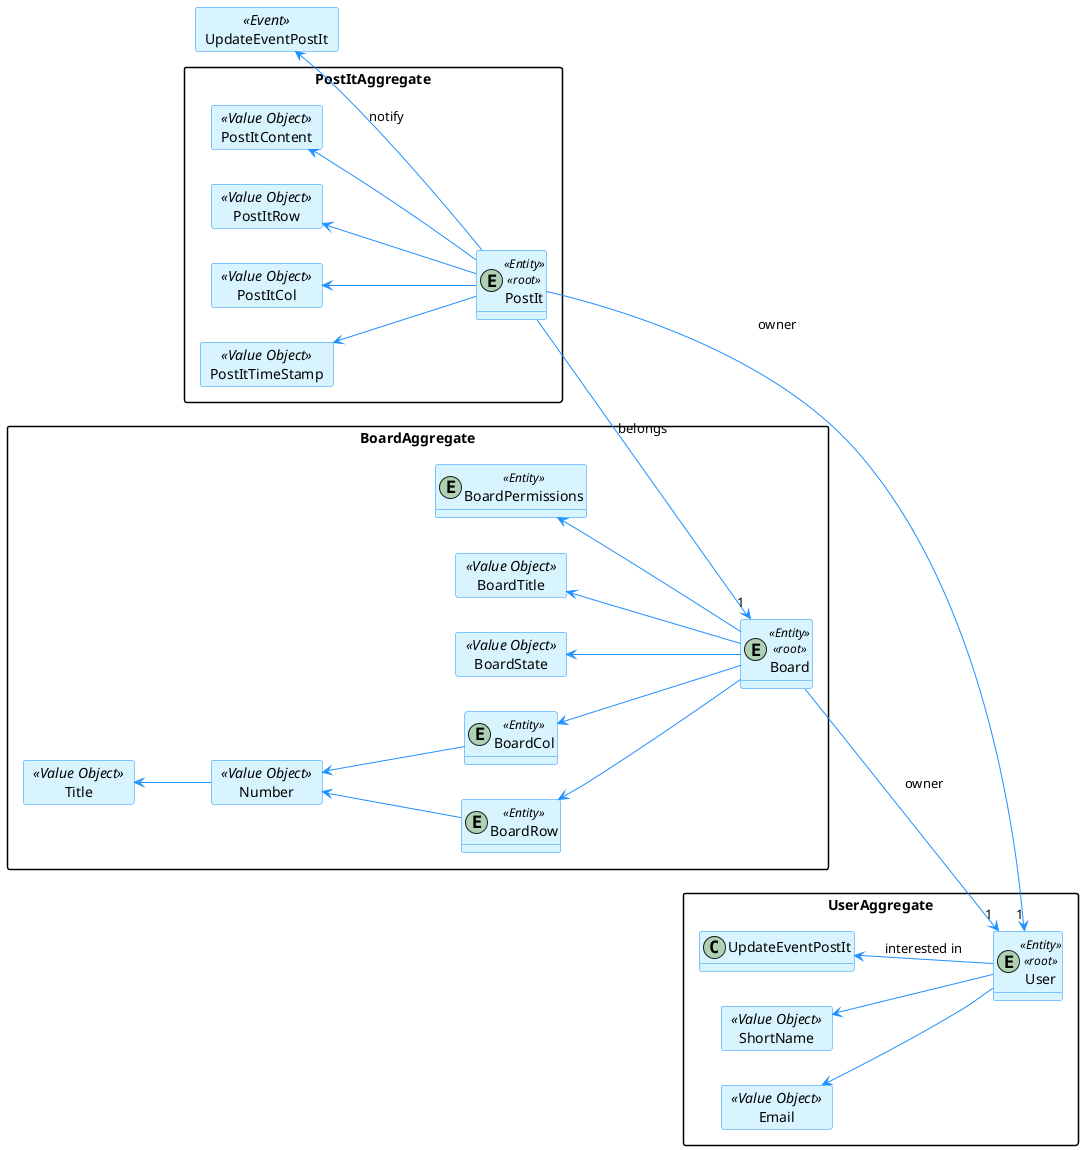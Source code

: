 @startuml "Shared Boards"
left to right direction

hide methods

skinparam classAttributeIconSize 0

skinparam class {
    LifeLineBorderColor DodgerBlue
    LifeLineBackgroundColor APPLICATION
    BackgroundColor #D8F5FF
    ArrowColor DodgerBlue
    BorderColor DodgerBlue
}

skinparam packageStyle rectangle
skinparam card {
    LifeLineBorderColor DodgerBlue
    LifeLineBackgroundColor APPLICATION
    BackgroundColor #D8F5FF
    ArrowColor DodgerBlue
    BorderColor DodgerBlue
}

' PostIt
package PostItAggregate{
    entity PostIt <<Entity>><<root>>

    card PostItContent <<Value Object>>{
    }

    card PostItRow <<Value Object>>{
    }

    card PostItCol <<Value Object>>{
    }

    card PostItTimeStamp <<Value Object>>{
    }

    PostItContent <-- PostIt
    PostItRow <-- PostIt
    PostItCol <-- PostIt
    PostItTimeStamp <-- PostIt
}


' User
package UserAggregate{
    entity User <<Entity>><<root>>

    card ShortName <<Value Object>>{
    }

    card Email <<Value Object>>{
    }

    ShortName <-- User
    Email <-- User
    UpdateEventPostIt <-- User :interested in
}


' Board
package BoardAggregate{
    entity Board <<Entity>><<root>>
    
    card BoardTitle <<Value Object>>{
    }

    entity BoardRow <<Entity>>{
    }

    entity BoardCol <<Entity>>{
    }

    card BoardState <<Value Object>>{
    }

    card Title <<Value Object>>{
    }

    card Number <<Value Object>>{
    }

    BoardTitle <-- Board
    BoardRow <-- Board
    BoardCol <-- Board
    BoardState <-- Board
    Number <-- BoardRow
    Number <-- BoardCol
    Title <-- Number



    entity BoardPermissions <<Entity>>

    BoardPermissions <-- Board
}



' Relations
PostIt --> "1" User :owner
Board --> "1" User :owner
PostIt --> "1" Board :belongs



' Events
card UpdateEventPostIt <<Event>>{
}

UpdateEventPostIt <-- PostIt :notify


@enduml
